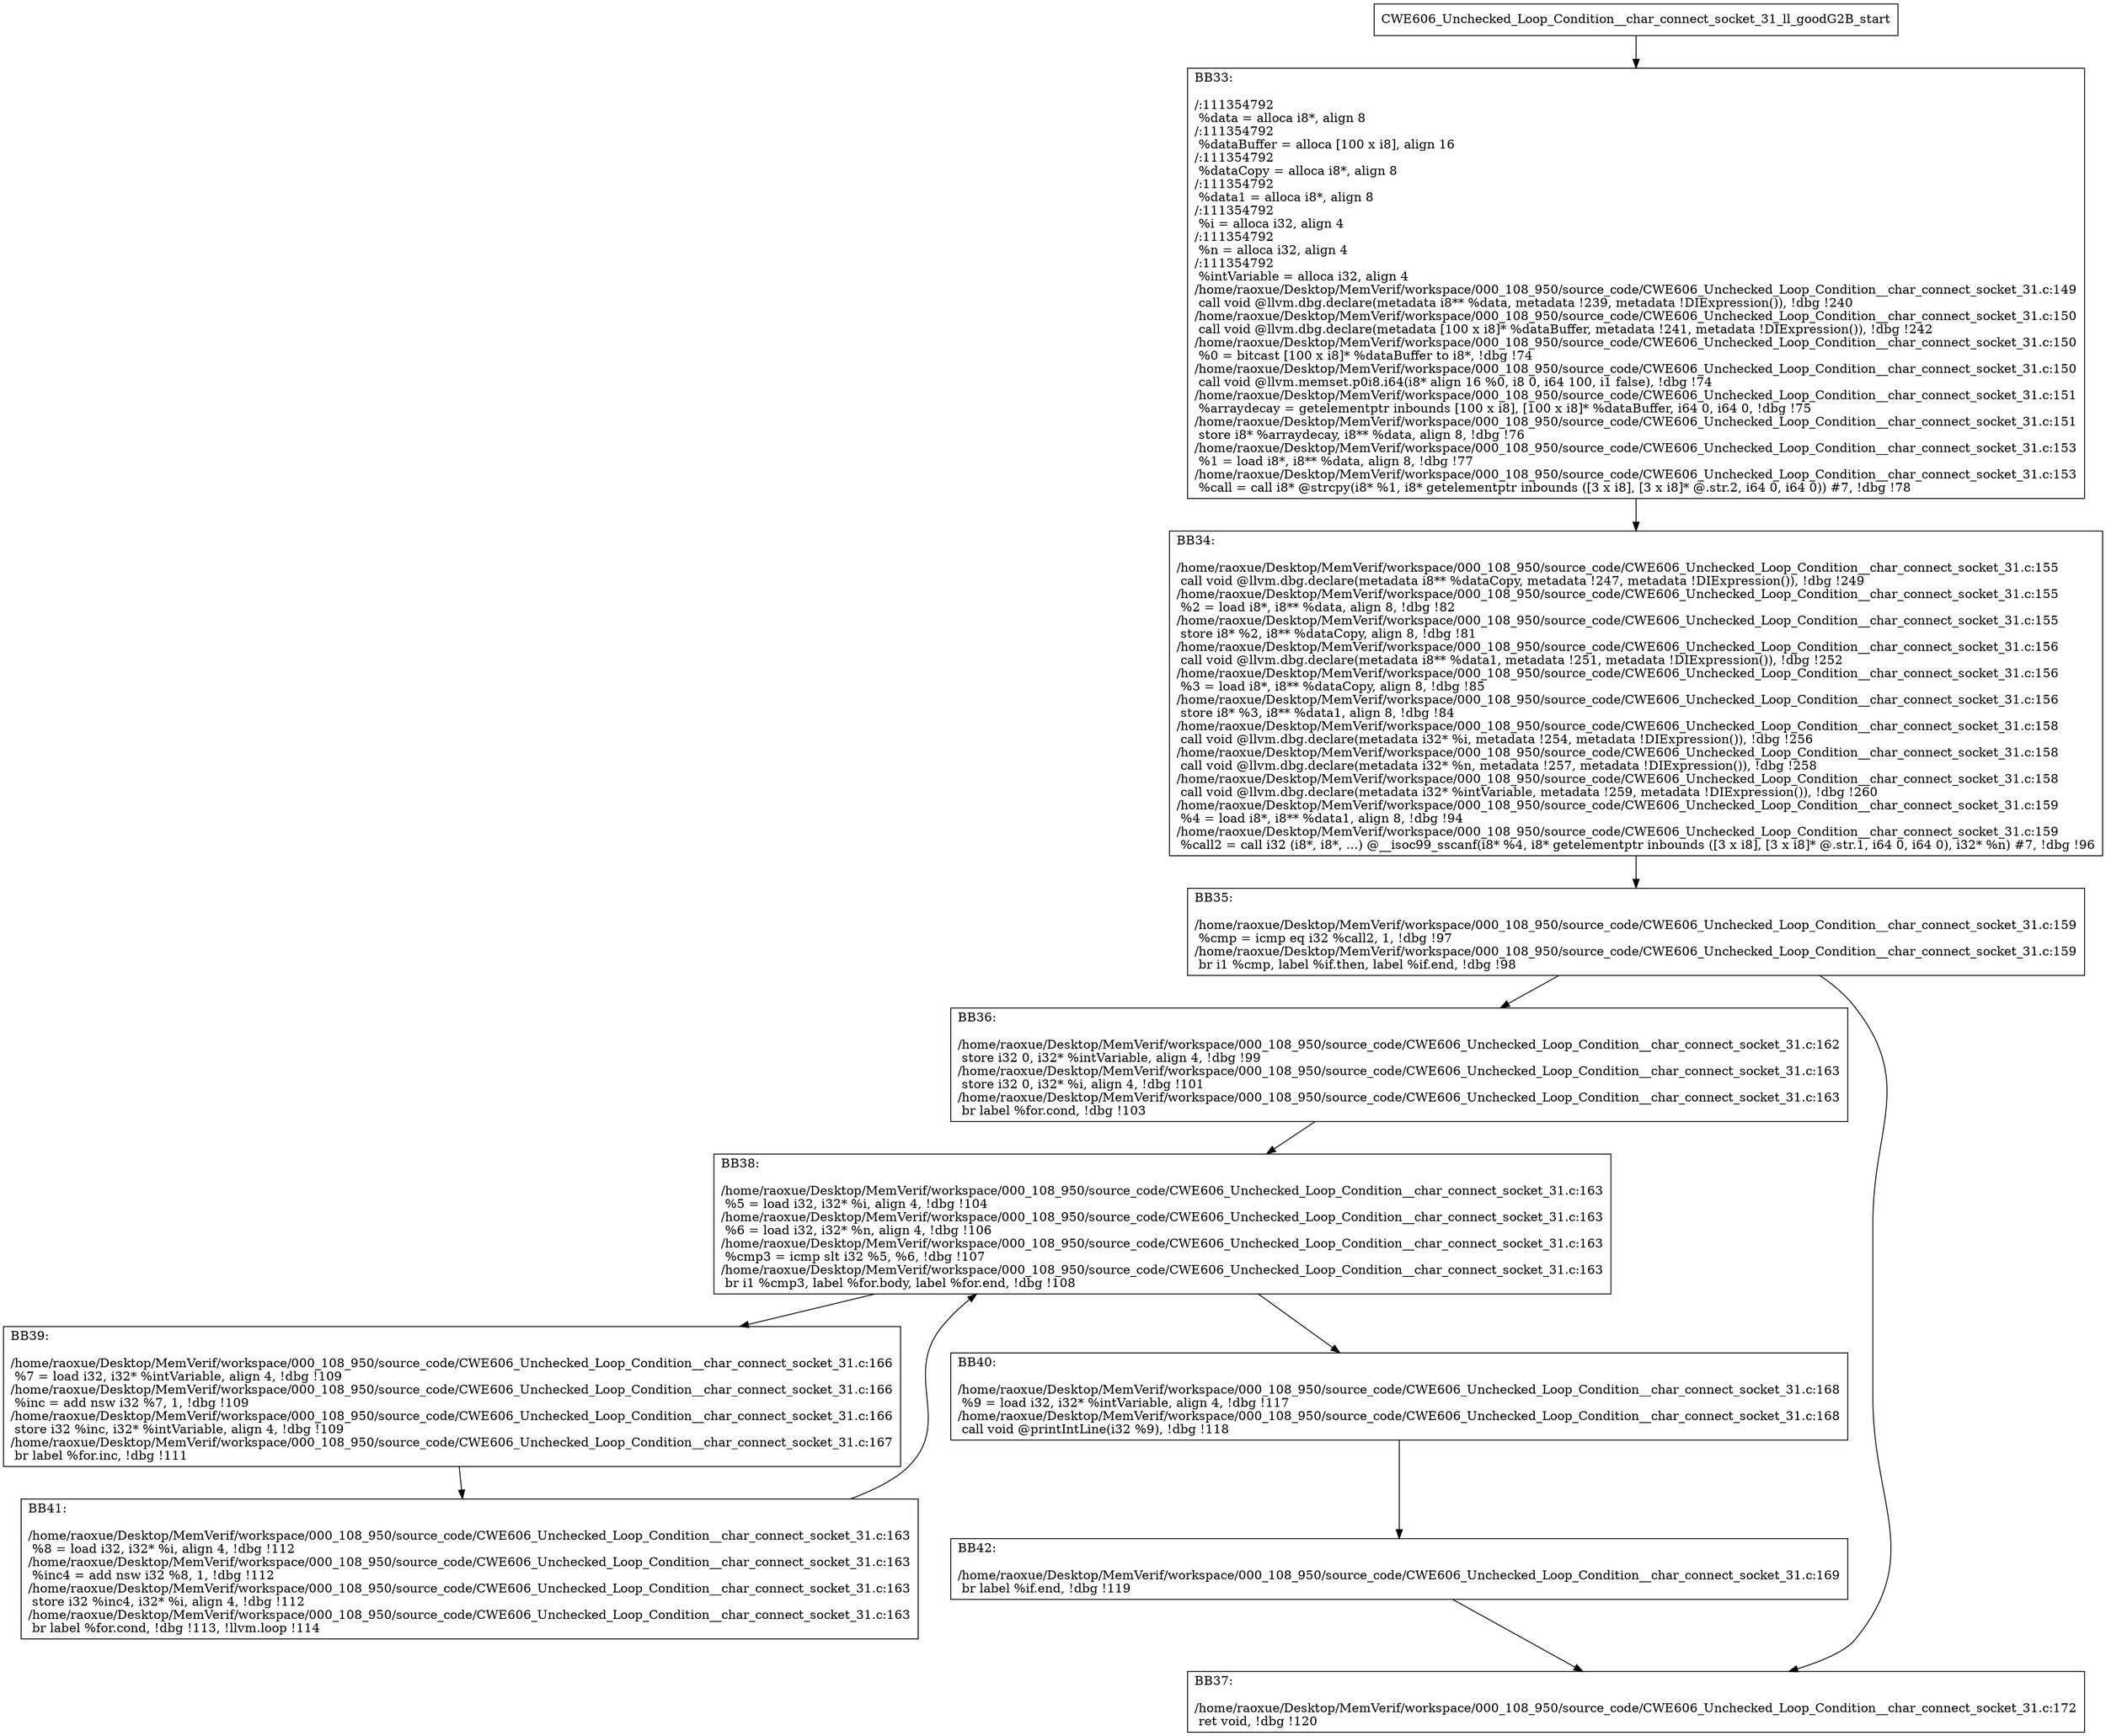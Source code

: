 digraph "CFG for'CWE606_Unchecked_Loop_Condition__char_connect_socket_31_ll_goodG2B' function" {
	BBCWE606_Unchecked_Loop_Condition__char_connect_socket_31_ll_goodG2B_start[shape=record,label="{CWE606_Unchecked_Loop_Condition__char_connect_socket_31_ll_goodG2B_start}"];
	BBCWE606_Unchecked_Loop_Condition__char_connect_socket_31_ll_goodG2B_start-> CWE606_Unchecked_Loop_Condition__char_connect_socket_31_ll_goodG2BBB33;
	CWE606_Unchecked_Loop_Condition__char_connect_socket_31_ll_goodG2BBB33 [shape=record, label="{BB33:\l\l/:111354792\l
  %data = alloca i8*, align 8\l
/:111354792\l
  %dataBuffer = alloca [100 x i8], align 16\l
/:111354792\l
  %dataCopy = alloca i8*, align 8\l
/:111354792\l
  %data1 = alloca i8*, align 8\l
/:111354792\l
  %i = alloca i32, align 4\l
/:111354792\l
  %n = alloca i32, align 4\l
/:111354792\l
  %intVariable = alloca i32, align 4\l
/home/raoxue/Desktop/MemVerif/workspace/000_108_950/source_code/CWE606_Unchecked_Loop_Condition__char_connect_socket_31.c:149\l
  call void @llvm.dbg.declare(metadata i8** %data, metadata !239, metadata !DIExpression()), !dbg !240\l
/home/raoxue/Desktop/MemVerif/workspace/000_108_950/source_code/CWE606_Unchecked_Loop_Condition__char_connect_socket_31.c:150\l
  call void @llvm.dbg.declare(metadata [100 x i8]* %dataBuffer, metadata !241, metadata !DIExpression()), !dbg !242\l
/home/raoxue/Desktop/MemVerif/workspace/000_108_950/source_code/CWE606_Unchecked_Loop_Condition__char_connect_socket_31.c:150\l
  %0 = bitcast [100 x i8]* %dataBuffer to i8*, !dbg !74\l
/home/raoxue/Desktop/MemVerif/workspace/000_108_950/source_code/CWE606_Unchecked_Loop_Condition__char_connect_socket_31.c:150\l
  call void @llvm.memset.p0i8.i64(i8* align 16 %0, i8 0, i64 100, i1 false), !dbg !74\l
/home/raoxue/Desktop/MemVerif/workspace/000_108_950/source_code/CWE606_Unchecked_Loop_Condition__char_connect_socket_31.c:151\l
  %arraydecay = getelementptr inbounds [100 x i8], [100 x i8]* %dataBuffer, i64 0, i64 0, !dbg !75\l
/home/raoxue/Desktop/MemVerif/workspace/000_108_950/source_code/CWE606_Unchecked_Loop_Condition__char_connect_socket_31.c:151\l
  store i8* %arraydecay, i8** %data, align 8, !dbg !76\l
/home/raoxue/Desktop/MemVerif/workspace/000_108_950/source_code/CWE606_Unchecked_Loop_Condition__char_connect_socket_31.c:153\l
  %1 = load i8*, i8** %data, align 8, !dbg !77\l
/home/raoxue/Desktop/MemVerif/workspace/000_108_950/source_code/CWE606_Unchecked_Loop_Condition__char_connect_socket_31.c:153\l
  %call = call i8* @strcpy(i8* %1, i8* getelementptr inbounds ([3 x i8], [3 x i8]* @.str.2, i64 0, i64 0)) #7, !dbg !78\l
}"];
	CWE606_Unchecked_Loop_Condition__char_connect_socket_31_ll_goodG2BBB33-> CWE606_Unchecked_Loop_Condition__char_connect_socket_31_ll_goodG2BBB34;
	CWE606_Unchecked_Loop_Condition__char_connect_socket_31_ll_goodG2BBB34 [shape=record, label="{BB34:\l\l/home/raoxue/Desktop/MemVerif/workspace/000_108_950/source_code/CWE606_Unchecked_Loop_Condition__char_connect_socket_31.c:155\l
  call void @llvm.dbg.declare(metadata i8** %dataCopy, metadata !247, metadata !DIExpression()), !dbg !249\l
/home/raoxue/Desktop/MemVerif/workspace/000_108_950/source_code/CWE606_Unchecked_Loop_Condition__char_connect_socket_31.c:155\l
  %2 = load i8*, i8** %data, align 8, !dbg !82\l
/home/raoxue/Desktop/MemVerif/workspace/000_108_950/source_code/CWE606_Unchecked_Loop_Condition__char_connect_socket_31.c:155\l
  store i8* %2, i8** %dataCopy, align 8, !dbg !81\l
/home/raoxue/Desktop/MemVerif/workspace/000_108_950/source_code/CWE606_Unchecked_Loop_Condition__char_connect_socket_31.c:156\l
  call void @llvm.dbg.declare(metadata i8** %data1, metadata !251, metadata !DIExpression()), !dbg !252\l
/home/raoxue/Desktop/MemVerif/workspace/000_108_950/source_code/CWE606_Unchecked_Loop_Condition__char_connect_socket_31.c:156\l
  %3 = load i8*, i8** %dataCopy, align 8, !dbg !85\l
/home/raoxue/Desktop/MemVerif/workspace/000_108_950/source_code/CWE606_Unchecked_Loop_Condition__char_connect_socket_31.c:156\l
  store i8* %3, i8** %data1, align 8, !dbg !84\l
/home/raoxue/Desktop/MemVerif/workspace/000_108_950/source_code/CWE606_Unchecked_Loop_Condition__char_connect_socket_31.c:158\l
  call void @llvm.dbg.declare(metadata i32* %i, metadata !254, metadata !DIExpression()), !dbg !256\l
/home/raoxue/Desktop/MemVerif/workspace/000_108_950/source_code/CWE606_Unchecked_Loop_Condition__char_connect_socket_31.c:158\l
  call void @llvm.dbg.declare(metadata i32* %n, metadata !257, metadata !DIExpression()), !dbg !258\l
/home/raoxue/Desktop/MemVerif/workspace/000_108_950/source_code/CWE606_Unchecked_Loop_Condition__char_connect_socket_31.c:158\l
  call void @llvm.dbg.declare(metadata i32* %intVariable, metadata !259, metadata !DIExpression()), !dbg !260\l
/home/raoxue/Desktop/MemVerif/workspace/000_108_950/source_code/CWE606_Unchecked_Loop_Condition__char_connect_socket_31.c:159\l
  %4 = load i8*, i8** %data1, align 8, !dbg !94\l
/home/raoxue/Desktop/MemVerif/workspace/000_108_950/source_code/CWE606_Unchecked_Loop_Condition__char_connect_socket_31.c:159\l
  %call2 = call i32 (i8*, i8*, ...) @__isoc99_sscanf(i8* %4, i8* getelementptr inbounds ([3 x i8], [3 x i8]* @.str.1, i64 0, i64 0), i32* %n) #7, !dbg !96\l
}"];
	CWE606_Unchecked_Loop_Condition__char_connect_socket_31_ll_goodG2BBB34-> CWE606_Unchecked_Loop_Condition__char_connect_socket_31_ll_goodG2BBB35;
	CWE606_Unchecked_Loop_Condition__char_connect_socket_31_ll_goodG2BBB35 [shape=record, label="{BB35:\l\l/home/raoxue/Desktop/MemVerif/workspace/000_108_950/source_code/CWE606_Unchecked_Loop_Condition__char_connect_socket_31.c:159\l
  %cmp = icmp eq i32 %call2, 1, !dbg !97\l
/home/raoxue/Desktop/MemVerif/workspace/000_108_950/source_code/CWE606_Unchecked_Loop_Condition__char_connect_socket_31.c:159\l
  br i1 %cmp, label %if.then, label %if.end, !dbg !98\l
}"];
	CWE606_Unchecked_Loop_Condition__char_connect_socket_31_ll_goodG2BBB35-> CWE606_Unchecked_Loop_Condition__char_connect_socket_31_ll_goodG2BBB36;
	CWE606_Unchecked_Loop_Condition__char_connect_socket_31_ll_goodG2BBB35-> CWE606_Unchecked_Loop_Condition__char_connect_socket_31_ll_goodG2BBB37;
	CWE606_Unchecked_Loop_Condition__char_connect_socket_31_ll_goodG2BBB36 [shape=record, label="{BB36:\l\l/home/raoxue/Desktop/MemVerif/workspace/000_108_950/source_code/CWE606_Unchecked_Loop_Condition__char_connect_socket_31.c:162\l
  store i32 0, i32* %intVariable, align 4, !dbg !99\l
/home/raoxue/Desktop/MemVerif/workspace/000_108_950/source_code/CWE606_Unchecked_Loop_Condition__char_connect_socket_31.c:163\l
  store i32 0, i32* %i, align 4, !dbg !101\l
/home/raoxue/Desktop/MemVerif/workspace/000_108_950/source_code/CWE606_Unchecked_Loop_Condition__char_connect_socket_31.c:163\l
  br label %for.cond, !dbg !103\l
}"];
	CWE606_Unchecked_Loop_Condition__char_connect_socket_31_ll_goodG2BBB36-> CWE606_Unchecked_Loop_Condition__char_connect_socket_31_ll_goodG2BBB38;
	CWE606_Unchecked_Loop_Condition__char_connect_socket_31_ll_goodG2BBB38 [shape=record, label="{BB38:\l\l/home/raoxue/Desktop/MemVerif/workspace/000_108_950/source_code/CWE606_Unchecked_Loop_Condition__char_connect_socket_31.c:163\l
  %5 = load i32, i32* %i, align 4, !dbg !104\l
/home/raoxue/Desktop/MemVerif/workspace/000_108_950/source_code/CWE606_Unchecked_Loop_Condition__char_connect_socket_31.c:163\l
  %6 = load i32, i32* %n, align 4, !dbg !106\l
/home/raoxue/Desktop/MemVerif/workspace/000_108_950/source_code/CWE606_Unchecked_Loop_Condition__char_connect_socket_31.c:163\l
  %cmp3 = icmp slt i32 %5, %6, !dbg !107\l
/home/raoxue/Desktop/MemVerif/workspace/000_108_950/source_code/CWE606_Unchecked_Loop_Condition__char_connect_socket_31.c:163\l
  br i1 %cmp3, label %for.body, label %for.end, !dbg !108\l
}"];
	CWE606_Unchecked_Loop_Condition__char_connect_socket_31_ll_goodG2BBB38-> CWE606_Unchecked_Loop_Condition__char_connect_socket_31_ll_goodG2BBB39;
	CWE606_Unchecked_Loop_Condition__char_connect_socket_31_ll_goodG2BBB38-> CWE606_Unchecked_Loop_Condition__char_connect_socket_31_ll_goodG2BBB40;
	CWE606_Unchecked_Loop_Condition__char_connect_socket_31_ll_goodG2BBB39 [shape=record, label="{BB39:\l\l/home/raoxue/Desktop/MemVerif/workspace/000_108_950/source_code/CWE606_Unchecked_Loop_Condition__char_connect_socket_31.c:166\l
  %7 = load i32, i32* %intVariable, align 4, !dbg !109\l
/home/raoxue/Desktop/MemVerif/workspace/000_108_950/source_code/CWE606_Unchecked_Loop_Condition__char_connect_socket_31.c:166\l
  %inc = add nsw i32 %7, 1, !dbg !109\l
/home/raoxue/Desktop/MemVerif/workspace/000_108_950/source_code/CWE606_Unchecked_Loop_Condition__char_connect_socket_31.c:166\l
  store i32 %inc, i32* %intVariable, align 4, !dbg !109\l
/home/raoxue/Desktop/MemVerif/workspace/000_108_950/source_code/CWE606_Unchecked_Loop_Condition__char_connect_socket_31.c:167\l
  br label %for.inc, !dbg !111\l
}"];
	CWE606_Unchecked_Loop_Condition__char_connect_socket_31_ll_goodG2BBB39-> CWE606_Unchecked_Loop_Condition__char_connect_socket_31_ll_goodG2BBB41;
	CWE606_Unchecked_Loop_Condition__char_connect_socket_31_ll_goodG2BBB41 [shape=record, label="{BB41:\l\l/home/raoxue/Desktop/MemVerif/workspace/000_108_950/source_code/CWE606_Unchecked_Loop_Condition__char_connect_socket_31.c:163\l
  %8 = load i32, i32* %i, align 4, !dbg !112\l
/home/raoxue/Desktop/MemVerif/workspace/000_108_950/source_code/CWE606_Unchecked_Loop_Condition__char_connect_socket_31.c:163\l
  %inc4 = add nsw i32 %8, 1, !dbg !112\l
/home/raoxue/Desktop/MemVerif/workspace/000_108_950/source_code/CWE606_Unchecked_Loop_Condition__char_connect_socket_31.c:163\l
  store i32 %inc4, i32* %i, align 4, !dbg !112\l
/home/raoxue/Desktop/MemVerif/workspace/000_108_950/source_code/CWE606_Unchecked_Loop_Condition__char_connect_socket_31.c:163\l
  br label %for.cond, !dbg !113, !llvm.loop !114\l
}"];
	CWE606_Unchecked_Loop_Condition__char_connect_socket_31_ll_goodG2BBB41-> CWE606_Unchecked_Loop_Condition__char_connect_socket_31_ll_goodG2BBB38;
	CWE606_Unchecked_Loop_Condition__char_connect_socket_31_ll_goodG2BBB40 [shape=record, label="{BB40:\l\l/home/raoxue/Desktop/MemVerif/workspace/000_108_950/source_code/CWE606_Unchecked_Loop_Condition__char_connect_socket_31.c:168\l
  %9 = load i32, i32* %intVariable, align 4, !dbg !117\l
/home/raoxue/Desktop/MemVerif/workspace/000_108_950/source_code/CWE606_Unchecked_Loop_Condition__char_connect_socket_31.c:168\l
  call void @printIntLine(i32 %9), !dbg !118\l
}"];
	CWE606_Unchecked_Loop_Condition__char_connect_socket_31_ll_goodG2BBB40-> CWE606_Unchecked_Loop_Condition__char_connect_socket_31_ll_goodG2BBB42;
	CWE606_Unchecked_Loop_Condition__char_connect_socket_31_ll_goodG2BBB42 [shape=record, label="{BB42:\l\l/home/raoxue/Desktop/MemVerif/workspace/000_108_950/source_code/CWE606_Unchecked_Loop_Condition__char_connect_socket_31.c:169\l
  br label %if.end, !dbg !119\l
}"];
	CWE606_Unchecked_Loop_Condition__char_connect_socket_31_ll_goodG2BBB42-> CWE606_Unchecked_Loop_Condition__char_connect_socket_31_ll_goodG2BBB37;
	CWE606_Unchecked_Loop_Condition__char_connect_socket_31_ll_goodG2BBB37 [shape=record, label="{BB37:\l\l/home/raoxue/Desktop/MemVerif/workspace/000_108_950/source_code/CWE606_Unchecked_Loop_Condition__char_connect_socket_31.c:172\l
  ret void, !dbg !120\l
}"];
}
